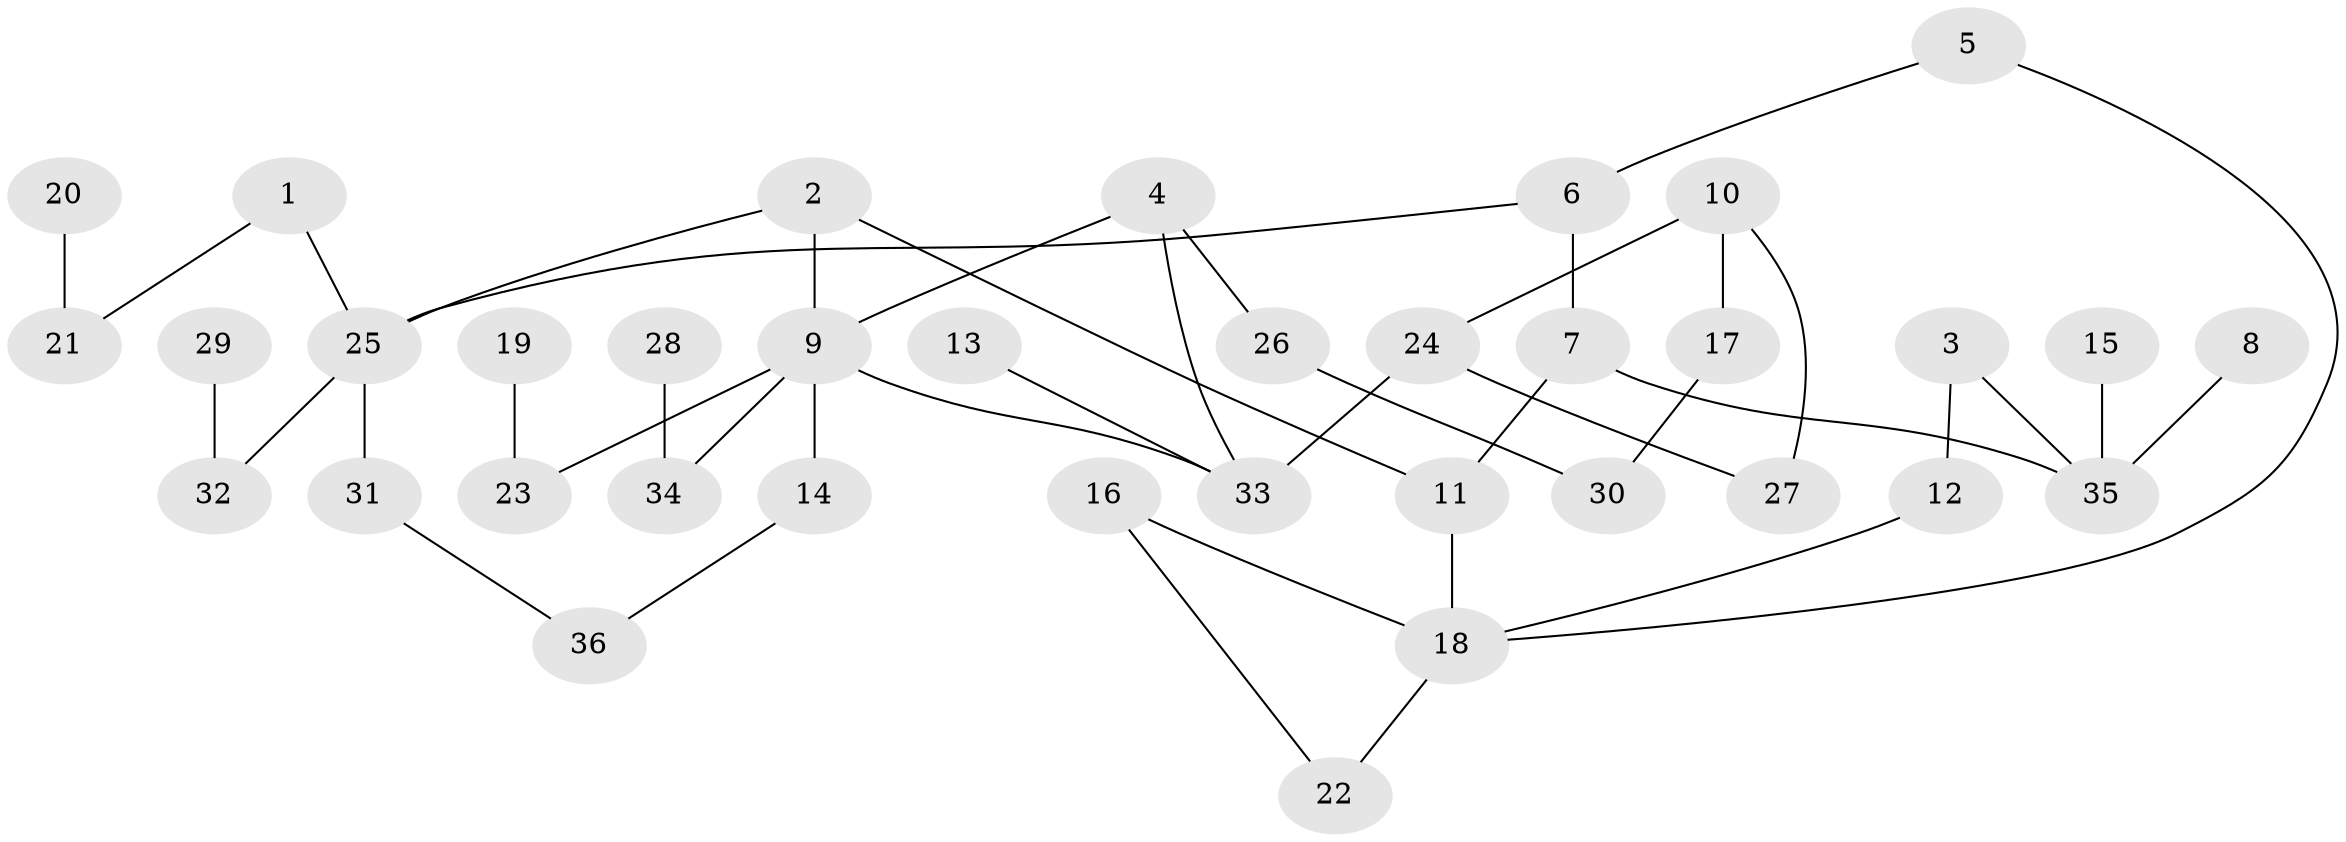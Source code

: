 // original degree distribution, {7: 0.027777777777777776, 5: 0.027777777777777776, 3: 0.19444444444444445, 4: 0.05555555555555555, 2: 0.2916666666666667, 1: 0.3888888888888889, 6: 0.013888888888888888}
// Generated by graph-tools (version 1.1) at 2025/00/03/09/25 03:00:59]
// undirected, 36 vertices, 43 edges
graph export_dot {
graph [start="1"]
  node [color=gray90,style=filled];
  1;
  2;
  3;
  4;
  5;
  6;
  7;
  8;
  9;
  10;
  11;
  12;
  13;
  14;
  15;
  16;
  17;
  18;
  19;
  20;
  21;
  22;
  23;
  24;
  25;
  26;
  27;
  28;
  29;
  30;
  31;
  32;
  33;
  34;
  35;
  36;
  1 -- 21 [weight=1.0];
  1 -- 25 [weight=1.0];
  2 -- 9 [weight=1.0];
  2 -- 11 [weight=1.0];
  2 -- 25 [weight=1.0];
  3 -- 12 [weight=1.0];
  3 -- 35 [weight=1.0];
  4 -- 9 [weight=1.0];
  4 -- 26 [weight=1.0];
  4 -- 33 [weight=1.0];
  5 -- 6 [weight=1.0];
  5 -- 18 [weight=1.0];
  6 -- 7 [weight=1.0];
  6 -- 25 [weight=1.0];
  7 -- 11 [weight=1.0];
  7 -- 35 [weight=1.0];
  8 -- 35 [weight=1.0];
  9 -- 14 [weight=1.0];
  9 -- 23 [weight=1.0];
  9 -- 33 [weight=1.0];
  9 -- 34 [weight=1.0];
  10 -- 17 [weight=1.0];
  10 -- 24 [weight=1.0];
  10 -- 27 [weight=1.0];
  11 -- 18 [weight=1.0];
  12 -- 18 [weight=1.0];
  13 -- 33 [weight=1.0];
  14 -- 36 [weight=1.0];
  15 -- 35 [weight=1.0];
  16 -- 18 [weight=1.0];
  16 -- 22 [weight=1.0];
  17 -- 30 [weight=1.0];
  18 -- 22 [weight=1.0];
  19 -- 23 [weight=1.0];
  20 -- 21 [weight=1.0];
  24 -- 27 [weight=1.0];
  24 -- 33 [weight=1.0];
  25 -- 31 [weight=1.0];
  25 -- 32 [weight=1.0];
  26 -- 30 [weight=1.0];
  28 -- 34 [weight=1.0];
  29 -- 32 [weight=1.0];
  31 -- 36 [weight=1.0];
}
